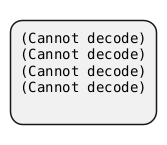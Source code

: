 @startmindmap

*:<img:images/img_147.png>
<img:images/img_148.png>
<img:images/img_149.png>
<img:images/img_150.png>
;
@endmindmap
